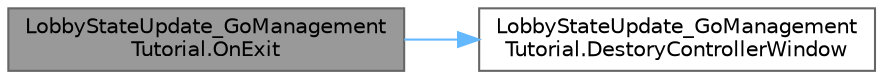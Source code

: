 digraph "LobbyStateUpdate_GoManagementTutorial.OnExit"
{
 // LATEX_PDF_SIZE
  bgcolor="transparent";
  edge [fontname=Helvetica,fontsize=10,labelfontname=Helvetica,labelfontsize=10];
  node [fontname=Helvetica,fontsize=10,shape=box,height=0.2,width=0.4];
  rankdir="LR";
  Node1 [id="Node000001",label="LobbyStateUpdate_GoManagement\lTutorial.OnExit",height=0.2,width=0.4,color="gray40", fillcolor="grey60", style="filled", fontcolor="black",tooltip="終了処理"];
  Node1 -> Node2 [id="edge1_Node000001_Node000002",color="steelblue1",style="solid",tooltip=" "];
  Node2 [id="Node000002",label="LobbyStateUpdate_GoManagement\lTutorial.DestoryControllerWindow",height=0.2,width=0.4,color="grey40", fillcolor="white", style="filled",URL="$class_lobby_state_update___go_management_tutorial.html#a257241e9caf2aef98773cfcaacd4cfc2",tooltip=" "];
}
